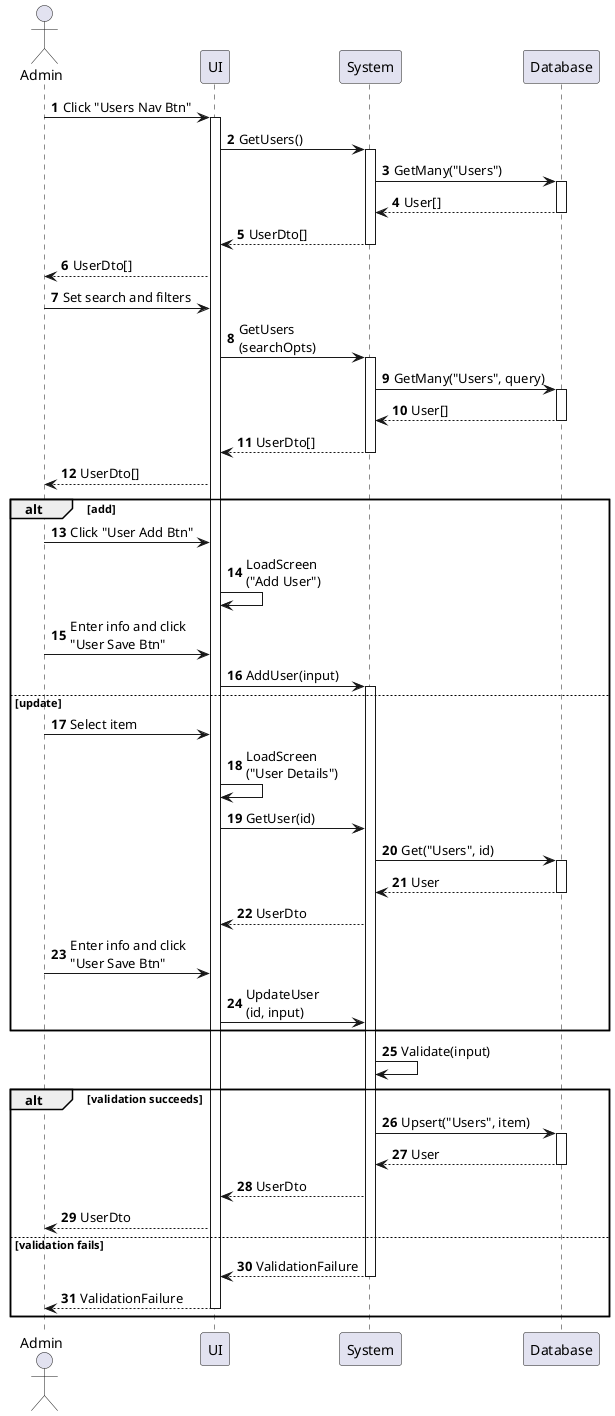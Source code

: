 @startuml user-enter
autonumber

actor "Admin" as a
participant UI as f
participant System as b
participant Database as d

a -> f : Click "Users Nav Btn"
activate f
f -> b : GetUsers()
activate b
b -> d : GetMany("Users")
activate d
return User[]
return UserDto[]
f --> a : UserDto[]
a -> f : Set search and filters
f -> b : GetUsers\n(searchOpts)
activate b
b -> d : GetMany("Users", query)
activate d
return User[]
return UserDto[]
f --> a : UserDto[]

alt add
    a -> f : Click "User Add Btn"
    f -> f : LoadScreen\n("Add User")
    a -> f : Enter info and click\n"User Save Btn"
    f -> b : AddUser(input)
    activate b
else update
    a -> f : Select item
    f -> f : LoadScreen\n("User Details")
    f -> b : GetUser(id)
    b -> d : Get("Users", id)
    activate d
    return User
    b --> f : UserDto
    a -> f : Enter info and click\n"User Save Btn"
    f -> b : UpdateUser\n(id, input)
end

b -> b : Validate(input)

alt validation succeeds
    b -> d : Upsert("Users", item)
    activate d
    return User
    b --> f : UserDto
    f --> a : UserDto
else validation fails
    return ValidationFailure
    return ValidationFailure
end
@enduml